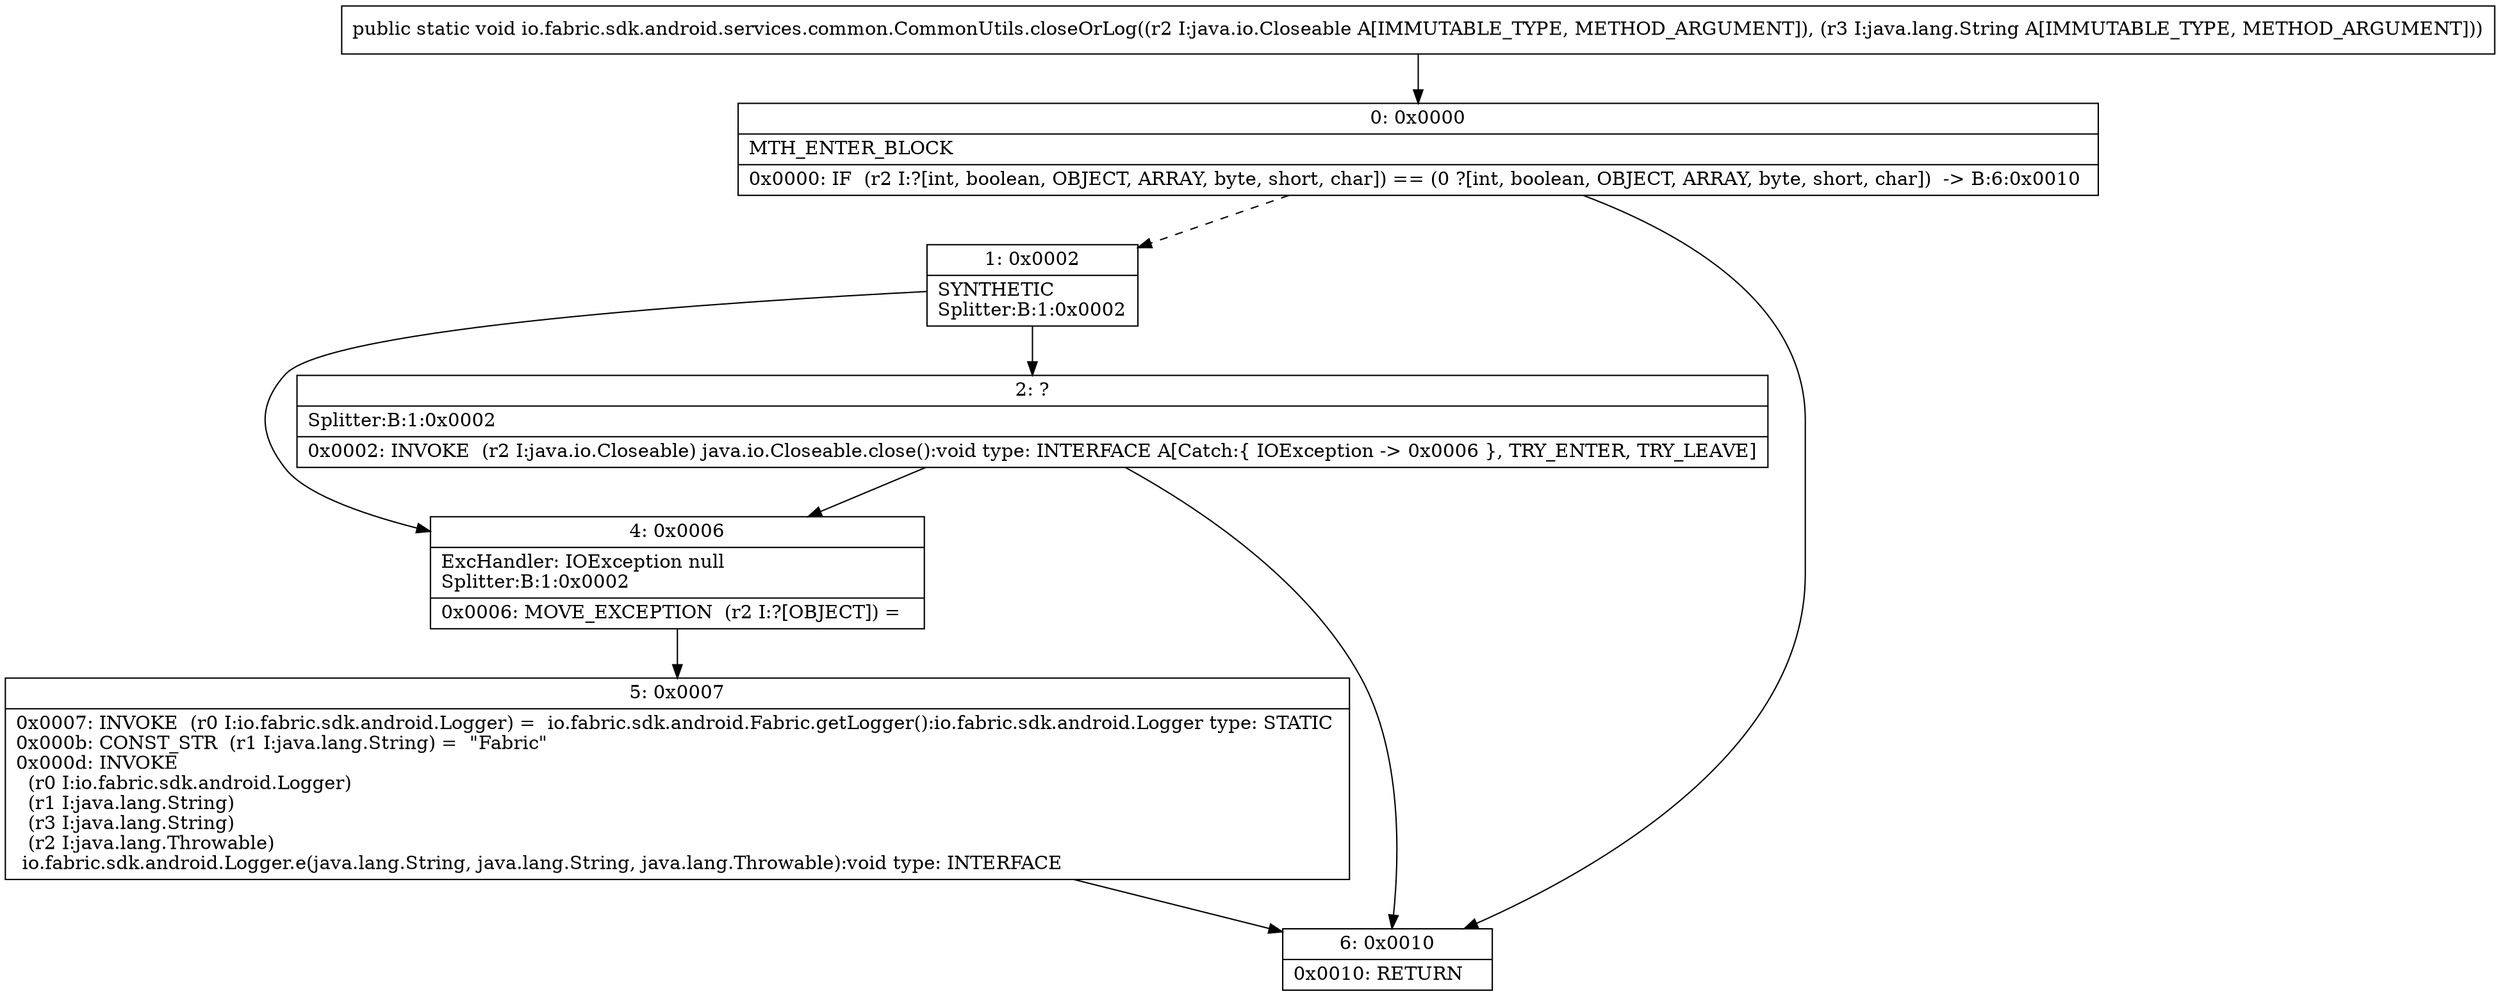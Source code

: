 digraph "CFG forio.fabric.sdk.android.services.common.CommonUtils.closeOrLog(Ljava\/io\/Closeable;Ljava\/lang\/String;)V" {
Node_0 [shape=record,label="{0\:\ 0x0000|MTH_ENTER_BLOCK\l|0x0000: IF  (r2 I:?[int, boolean, OBJECT, ARRAY, byte, short, char]) == (0 ?[int, boolean, OBJECT, ARRAY, byte, short, char])  \-\> B:6:0x0010 \l}"];
Node_1 [shape=record,label="{1\:\ 0x0002|SYNTHETIC\lSplitter:B:1:0x0002\l}"];
Node_2 [shape=record,label="{2\:\ ?|Splitter:B:1:0x0002\l|0x0002: INVOKE  (r2 I:java.io.Closeable) java.io.Closeable.close():void type: INTERFACE A[Catch:\{ IOException \-\> 0x0006 \}, TRY_ENTER, TRY_LEAVE]\l}"];
Node_4 [shape=record,label="{4\:\ 0x0006|ExcHandler: IOException null\lSplitter:B:1:0x0002\l|0x0006: MOVE_EXCEPTION  (r2 I:?[OBJECT]) =  \l}"];
Node_5 [shape=record,label="{5\:\ 0x0007|0x0007: INVOKE  (r0 I:io.fabric.sdk.android.Logger) =  io.fabric.sdk.android.Fabric.getLogger():io.fabric.sdk.android.Logger type: STATIC \l0x000b: CONST_STR  (r1 I:java.lang.String) =  \"Fabric\" \l0x000d: INVOKE  \l  (r0 I:io.fabric.sdk.android.Logger)\l  (r1 I:java.lang.String)\l  (r3 I:java.lang.String)\l  (r2 I:java.lang.Throwable)\l io.fabric.sdk.android.Logger.e(java.lang.String, java.lang.String, java.lang.Throwable):void type: INTERFACE \l}"];
Node_6 [shape=record,label="{6\:\ 0x0010|0x0010: RETURN   \l}"];
MethodNode[shape=record,label="{public static void io.fabric.sdk.android.services.common.CommonUtils.closeOrLog((r2 I:java.io.Closeable A[IMMUTABLE_TYPE, METHOD_ARGUMENT]), (r3 I:java.lang.String A[IMMUTABLE_TYPE, METHOD_ARGUMENT])) }"];
MethodNode -> Node_0;
Node_0 -> Node_1[style=dashed];
Node_0 -> Node_6;
Node_1 -> Node_2;
Node_1 -> Node_4;
Node_2 -> Node_4;
Node_2 -> Node_6;
Node_4 -> Node_5;
Node_5 -> Node_6;
}


